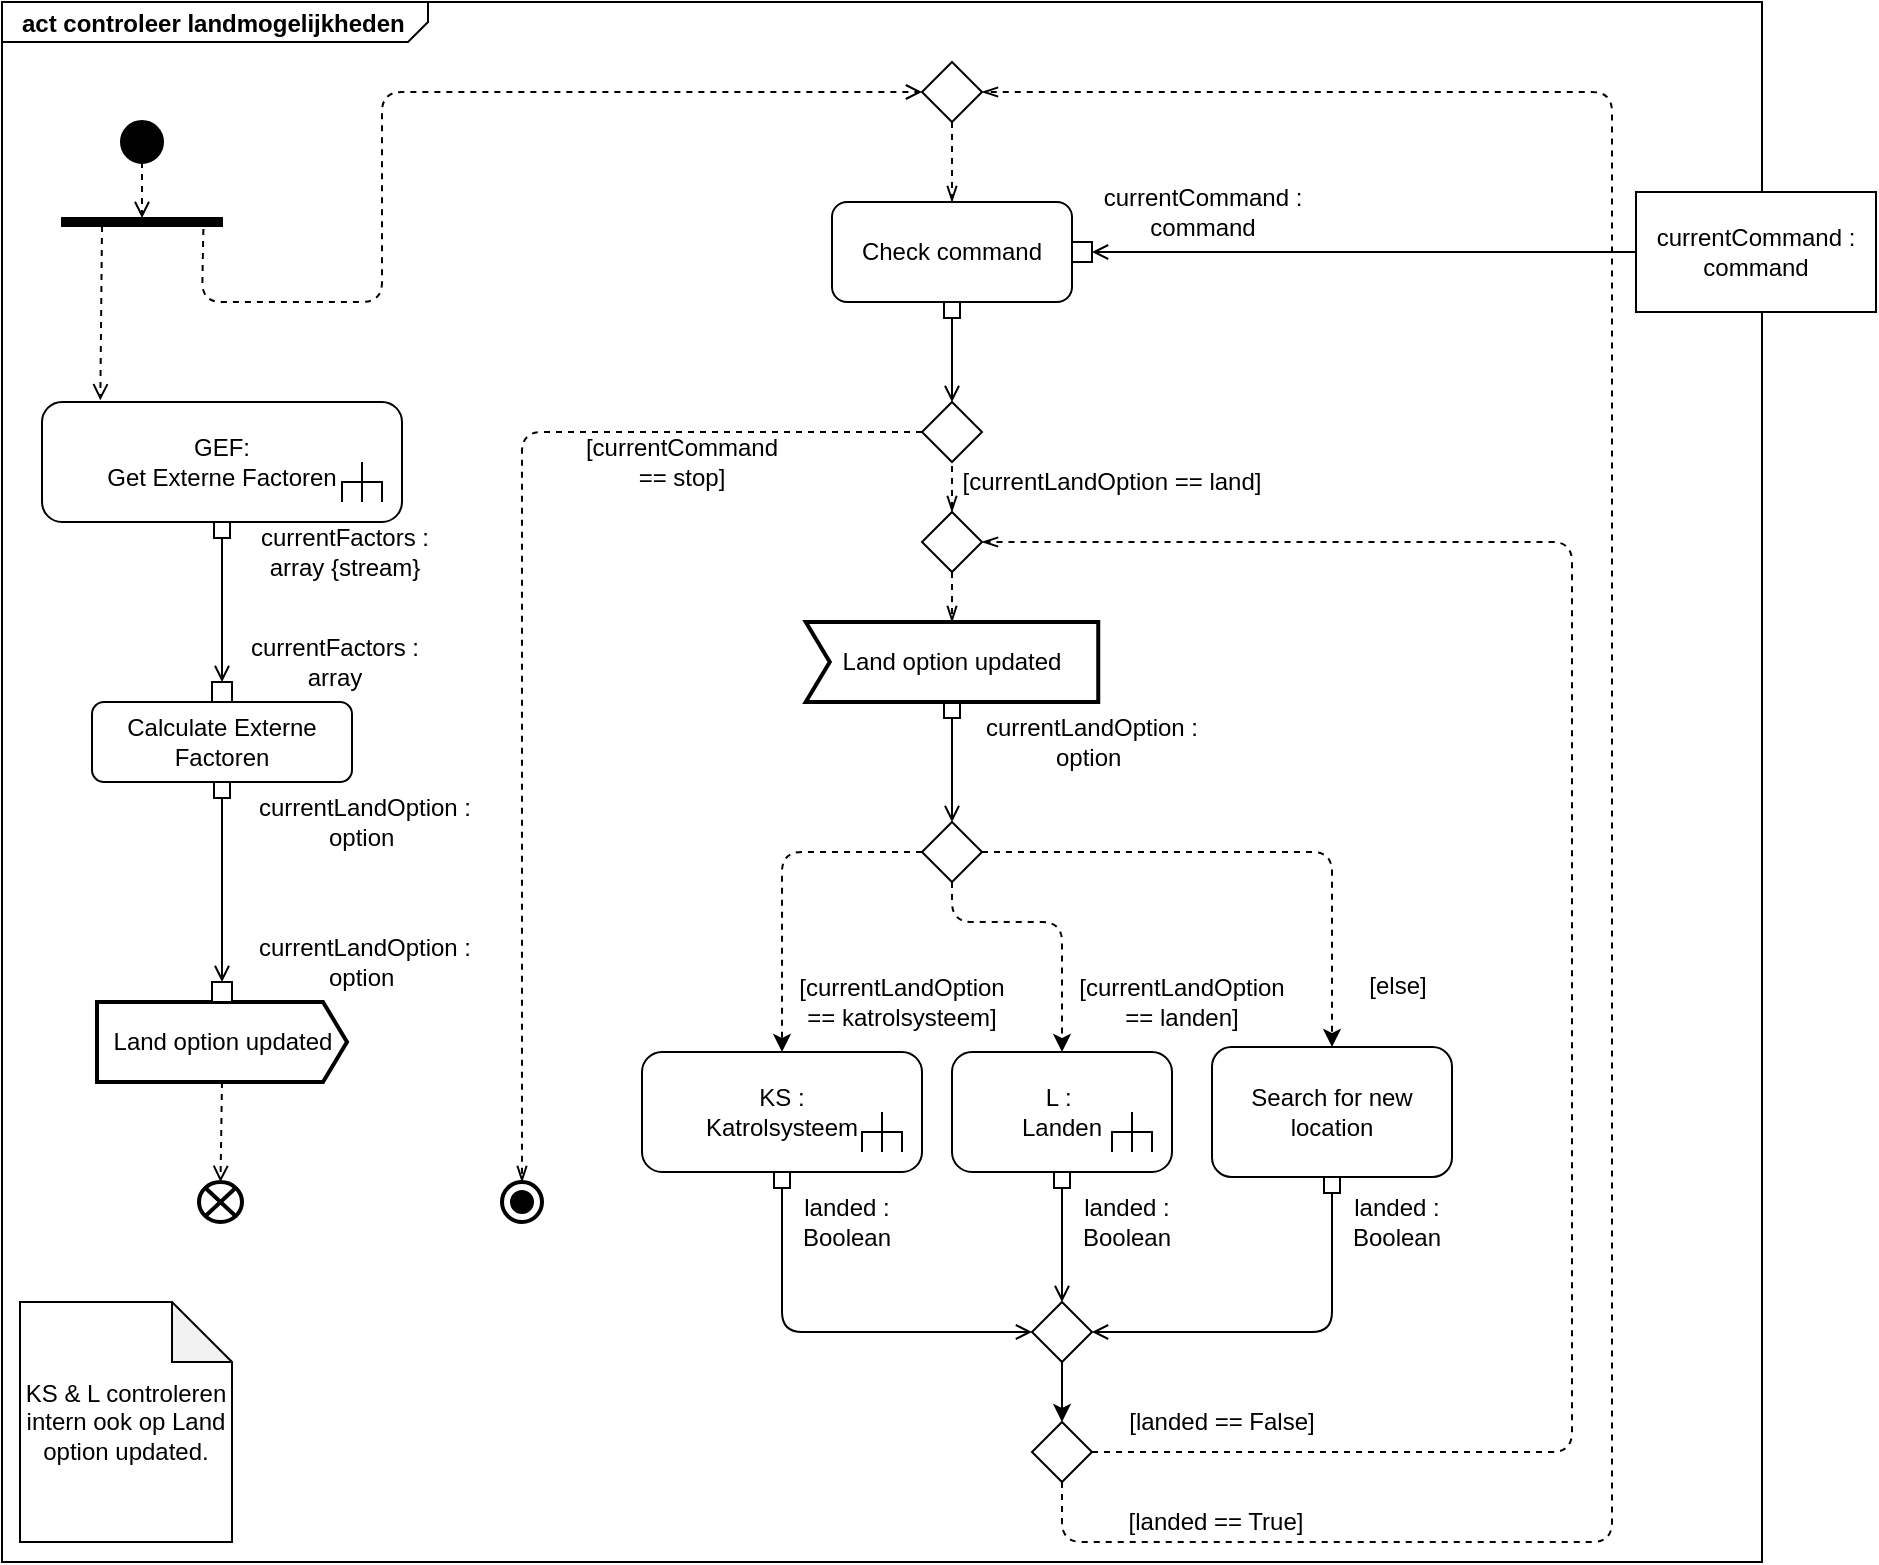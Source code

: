 <mxfile version="14.4.4" type="device"><diagram id="Sw8Gd6JHm3DIyOr0U6LG" name="Page-1"><mxGraphModel dx="1422" dy="762" grid="1" gridSize="10" guides="1" tooltips="1" connect="1" arrows="1" fold="1" page="1" pageScale="1" pageWidth="827" pageHeight="1169" math="0" shadow="0"><root><mxCell id="0"/><mxCell id="1" parent="0"/><mxCell id="cA9-kQSIw0lrtpDlKCUT-16" value="&lt;p style=&quot;margin: 0px ; margin-top: 4px ; margin-left: 10px ; text-align: left&quot;&gt;&lt;b&gt;act controleer landmogelijkheden&lt;/b&gt;&lt;/p&gt;" style="html=1;strokeWidth=1;shape=mxgraph.sysml.package;html=1;overflow=fill;whiteSpace=wrap;labelX=213;" vertex="1" parent="1"><mxGeometry x="10" y="10" width="880" height="780" as="geometry"/></mxCell><mxCell id="cA9-kQSIw0lrtpDlKCUT-17" value="" style="shape=ellipse;html=1;fillColor=#000000;strokeWidth=2;verticalLabelPosition=bottom;verticalAlignment=top;perimeter=ellipsePerimeter;" vertex="1" parent="1"><mxGeometry x="70" y="70" width="20" height="20" as="geometry"/></mxCell><mxCell id="cA9-kQSIw0lrtpDlKCUT-18" value="" style="endArrow=open;html=1;endFill=0;exitX=0.5;exitY=1;exitDx=0;exitDy=0;dashed=1;entryX=0;entryY=0.5;entryDx=0;entryDy=0;" edge="1" parent="1" source="cA9-kQSIw0lrtpDlKCUT-17" target="cA9-kQSIw0lrtpDlKCUT-31"><mxGeometry width="50" height="50" relative="1" as="geometry"><mxPoint x="79.41" y="120" as="sourcePoint"/><mxPoint x="79" y="120" as="targetPoint"/></mxGeometry></mxCell><mxCell id="cA9-kQSIw0lrtpDlKCUT-31" value="" style="shape=rect;html=1;fillColor=#000000;verticalLabelPosition=bottom;verticalAlignment=top;rotation=90;" vertex="1" parent="1"><mxGeometry x="78" y="80" width="4" height="80" as="geometry"/></mxCell><mxCell id="cA9-kQSIw0lrtpDlKCUT-37" value="" style="endArrow=open;html=1;endFill=0;exitX=1;exitY=0.75;exitDx=0;exitDy=0;dashed=1;entryX=0.162;entryY=-0.014;entryDx=0;entryDy=0;entryPerimeter=0;" edge="1" parent="1" source="cA9-kQSIw0lrtpDlKCUT-31" target="cA9-kQSIw0lrtpDlKCUT-39"><mxGeometry width="50" height="50" relative="1" as="geometry"><mxPoint x="90.0" y="100" as="sourcePoint"/><mxPoint x="89" y="130" as="targetPoint"/></mxGeometry></mxCell><mxCell id="cA9-kQSIw0lrtpDlKCUT-38" value="" style="endArrow=open;html=1;endFill=0;exitX=-0.125;exitY=0.115;exitDx=0;exitDy=0;dashed=1;exitPerimeter=0;entryX=0;entryY=0.5;entryDx=0;entryDy=0;" edge="1" parent="1" source="cA9-kQSIw0lrtpDlKCUT-31" target="cA9-kQSIw0lrtpDlKCUT-93"><mxGeometry width="50" height="50" relative="1" as="geometry"><mxPoint x="70.0" y="132.0" as="sourcePoint"/><mxPoint x="335" y="190" as="targetPoint"/><Array as="points"><mxPoint x="110" y="160"/><mxPoint x="200" y="160"/><mxPoint x="200" y="55"/></Array></mxGeometry></mxCell><mxCell id="cA9-kQSIw0lrtpDlKCUT-39" value="GEF:&lt;br&gt;Get Externe Factoren" style="html=1;shape=mxgraph.sysml.callBehAct;whiteSpace=wrap;align=center;" vertex="1" parent="1"><mxGeometry x="30" y="210" width="180" height="60" as="geometry"/></mxCell><mxCell id="cA9-kQSIw0lrtpDlKCUT-40" value="" style="endArrow=open;html=1;endFill=0;exitX=0.5;exitY=1;exitDx=0;exitDy=0;exitPerimeter=0;startArrow=box;startFill=0;" edge="1" parent="1" source="cA9-kQSIw0lrtpDlKCUT-42"><mxGeometry width="50" height="50" relative="1" as="geometry"><mxPoint x="100" y="300" as="sourcePoint"/><mxPoint x="120" y="350" as="targetPoint"/></mxGeometry></mxCell><mxCell id="cA9-kQSIw0lrtpDlKCUT-41" value="Calculate Externe Factoren" style="shape=rect;html=1;rounded=1;whiteSpace=wrap;align=center;" vertex="1" parent="1"><mxGeometry x="55" y="360" width="130" height="40" as="geometry"/></mxCell><mxCell id="cA9-kQSIw0lrtpDlKCUT-42" value="" style="rounded=0;whiteSpace=wrap;html=1;" vertex="1" parent="1"><mxGeometry x="115" y="350" width="10" height="10" as="geometry"/></mxCell><mxCell id="cA9-kQSIw0lrtpDlKCUT-43" value="" style="endArrow=open;html=1;endFill=0;exitX=0.5;exitY=1;exitDx=0;exitDy=0;exitPerimeter=0;startArrow=box;startFill=0;" edge="1" parent="1" source="cA9-kQSIw0lrtpDlKCUT-39" target="cA9-kQSIw0lrtpDlKCUT-42"><mxGeometry width="50" height="50" relative="1" as="geometry"><mxPoint x="120" y="270" as="sourcePoint"/><mxPoint x="120" y="350" as="targetPoint"/></mxGeometry></mxCell><mxCell id="cA9-kQSIw0lrtpDlKCUT-44" value="currentFactors : array {stream}" style="text;html=1;strokeColor=none;fillColor=none;align=center;verticalAlign=middle;whiteSpace=wrap;rounded=0;" vertex="1" parent="1"><mxGeometry x="131.5" y="275" width="98.5" height="20" as="geometry"/></mxCell><mxCell id="cA9-kQSIw0lrtpDlKCUT-45" value="currentFactors : array" style="text;html=1;strokeColor=none;fillColor=none;align=center;verticalAlign=middle;whiteSpace=wrap;rounded=0;" vertex="1" parent="1"><mxGeometry x="131.5" y="330" width="88.5" height="20" as="geometry"/></mxCell><mxCell id="cA9-kQSIw0lrtpDlKCUT-46" value="" style="endArrow=open;html=1;endFill=0;exitX=0.5;exitY=1;exitDx=0;exitDy=0;startArrow=box;startFill=0;entryX=0.5;entryY=1;entryDx=0;entryDy=0;" edge="1" parent="1" source="cA9-kQSIw0lrtpDlKCUT-41" target="cA9-kQSIw0lrtpDlKCUT-50"><mxGeometry width="50" height="50" relative="1" as="geometry"><mxPoint x="130" y="280" as="sourcePoint"/><mxPoint x="140" y="530" as="targetPoint"/></mxGeometry></mxCell><mxCell id="cA9-kQSIw0lrtpDlKCUT-49" value="Land option updated" style="html=1;shape=mxgraph.sysml.sendSigAct;strokeWidth=2;whiteSpace=wrap;align=center;" vertex="1" parent="1"><mxGeometry x="57.5" y="510" width="125" height="40" as="geometry"/></mxCell><mxCell id="cA9-kQSIw0lrtpDlKCUT-50" value="" style="rounded=0;whiteSpace=wrap;html=1;direction=west;" vertex="1" parent="1"><mxGeometry x="115" y="500" width="10" height="10" as="geometry"/></mxCell><mxCell id="cA9-kQSIw0lrtpDlKCUT-51" value="" style="html=1;shape=mxgraph.sysml.flowFinal;strokeWidth=2;verticalLabelPosition=bottom;verticalAlignment=top;" vertex="1" parent="1"><mxGeometry x="108.5" y="600" width="21.5" height="20" as="geometry"/></mxCell><mxCell id="cA9-kQSIw0lrtpDlKCUT-52" value="" style="endArrow=open;html=1;endFill=0;dashed=1;entryX=0.5;entryY=0;entryDx=0;entryDy=0;entryPerimeter=0;exitX=0.5;exitY=1;exitDx=0;exitDy=0;exitPerimeter=0;" edge="1" parent="1" source="cA9-kQSIw0lrtpDlKCUT-49" target="cA9-kQSIw0lrtpDlKCUT-51"><mxGeometry width="50" height="50" relative="1" as="geometry"><mxPoint x="127" y="610" as="sourcePoint"/><mxPoint x="69.16" y="219.16" as="targetPoint"/></mxGeometry></mxCell><mxCell id="cA9-kQSIw0lrtpDlKCUT-55" value="currentLandOption : option&amp;nbsp;" style="text;html=1;strokeColor=none;fillColor=none;align=center;verticalAlign=middle;whiteSpace=wrap;rounded=0;" vertex="1" parent="1"><mxGeometry x="131.5" y="410" width="118.5" height="20" as="geometry"/></mxCell><mxCell id="cA9-kQSIw0lrtpDlKCUT-56" value="currentLandOption : option&amp;nbsp;" style="text;html=1;strokeColor=none;fillColor=none;align=center;verticalAlign=middle;whiteSpace=wrap;rounded=0;" vertex="1" parent="1"><mxGeometry x="131.5" y="480" width="118.5" height="20" as="geometry"/></mxCell><mxCell id="cA9-kQSIw0lrtpDlKCUT-97" style="edgeStyle=orthogonalEdgeStyle;rounded=0;orthogonalLoop=1;jettySize=auto;html=1;entryX=0.5;entryY=0;entryDx=0;entryDy=0;dashed=1;startArrow=none;startFill=0;endArrow=openThin;endFill=0;" edge="1" parent="1" target="cA9-kQSIw0lrtpDlKCUT-96"><mxGeometry relative="1" as="geometry"><mxPoint x="485" y="230" as="sourcePoint"/></mxGeometry></mxCell><mxCell id="cA9-kQSIw0lrtpDlKCUT-58" value="Check command" style="shape=rect;html=1;rounded=1;whiteSpace=wrap;align=center;" vertex="1" parent="1"><mxGeometry x="425" y="110" width="120" height="50" as="geometry"/></mxCell><mxCell id="cA9-kQSIw0lrtpDlKCUT-60" value="currentCommand :&lt;br&gt;command" style="rounded=0;whiteSpace=wrap;html=1;" vertex="1" parent="1"><mxGeometry x="827" y="105" width="120" height="60" as="geometry"/></mxCell><mxCell id="cA9-kQSIw0lrtpDlKCUT-61" value="" style="endArrow=open;html=1;endFill=0;exitX=0;exitY=0.5;exitDx=0;exitDy=0;startArrow=none;startFill=0;entryX=1;entryY=0.5;entryDx=0;entryDy=0;" edge="1" parent="1" source="cA9-kQSIw0lrtpDlKCUT-60" target="cA9-kQSIw0lrtpDlKCUT-62"><mxGeometry width="50" height="50" relative="1" as="geometry"><mxPoint x="255" y="280" as="sourcePoint"/><mxPoint x="255" y="360" as="targetPoint"/></mxGeometry></mxCell><mxCell id="cA9-kQSIw0lrtpDlKCUT-62" value="" style="rounded=0;whiteSpace=wrap;html=1;" vertex="1" parent="1"><mxGeometry x="545" y="130" width="10" height="10" as="geometry"/></mxCell><mxCell id="cA9-kQSIw0lrtpDlKCUT-63" value="currentCommand : command" style="text;html=1;strokeColor=none;fillColor=none;align=center;verticalAlign=middle;whiteSpace=wrap;rounded=0;" vertex="1" parent="1"><mxGeometry x="558.13" y="105" width="105" height="20" as="geometry"/></mxCell><mxCell id="cA9-kQSIw0lrtpDlKCUT-65" value="Land option updated" style="html=1;shape=mxgraph.sysml.accEvent;strokeWidth=2;whiteSpace=wrap;align=center;" vertex="1" parent="1"><mxGeometry x="411.88" y="320" width="146.25" height="40" as="geometry"/></mxCell><mxCell id="cA9-kQSIw0lrtpDlKCUT-69" value="" style="rhombus;whiteSpace=wrap;html=1;" vertex="1" parent="1"><mxGeometry x="470" y="420" width="30" height="30" as="geometry"/></mxCell><mxCell id="cA9-kQSIw0lrtpDlKCUT-70" value="" style="endArrow=open;html=1;endFill=0;exitX=0.5;exitY=1;exitDx=0;exitDy=0;exitPerimeter=0;startArrow=box;startFill=0;entryX=0.5;entryY=0;entryDx=0;entryDy=0;" edge="1" parent="1" source="cA9-kQSIw0lrtpDlKCUT-65" target="cA9-kQSIw0lrtpDlKCUT-69"><mxGeometry width="50" height="50" relative="1" as="geometry"><mxPoint x="255" y="280" as="sourcePoint"/><mxPoint x="485" y="410" as="targetPoint"/></mxGeometry></mxCell><mxCell id="cA9-kQSIw0lrtpDlKCUT-71" value="L :&amp;nbsp;&lt;br&gt;Landen" style="html=1;shape=mxgraph.sysml.callBehAct;whiteSpace=wrap;align=center;" vertex="1" parent="1"><mxGeometry x="485" y="535" width="110" height="60" as="geometry"/></mxCell><mxCell id="cA9-kQSIw0lrtpDlKCUT-72" value="KS :&lt;br&gt;Katrolsysteem" style="html=1;shape=mxgraph.sysml.callBehAct;whiteSpace=wrap;align=center;" vertex="1" parent="1"><mxGeometry x="330" y="535" width="140" height="60" as="geometry"/></mxCell><mxCell id="cA9-kQSIw0lrtpDlKCUT-73" value="Search for new location" style="shape=rect;html=1;rounded=1;whiteSpace=wrap;align=center;" vertex="1" parent="1"><mxGeometry x="615" y="532.5" width="120" height="65" as="geometry"/></mxCell><mxCell id="cA9-kQSIw0lrtpDlKCUT-74" value="" style="endArrow=classic;html=1;exitX=0;exitY=0.5;exitDx=0;exitDy=0;entryX=0.5;entryY=0;entryDx=0;entryDy=0;entryPerimeter=0;dashed=1;" edge="1" parent="1" source="cA9-kQSIw0lrtpDlKCUT-69" target="cA9-kQSIw0lrtpDlKCUT-72"><mxGeometry width="50" height="50" relative="1" as="geometry"><mxPoint x="495" y="480" as="sourcePoint"/><mxPoint x="545" y="430" as="targetPoint"/><Array as="points"><mxPoint x="400" y="435"/></Array></mxGeometry></mxCell><mxCell id="cA9-kQSIw0lrtpDlKCUT-75" value="" style="endArrow=classic;html=1;exitX=1;exitY=0.5;exitDx=0;exitDy=0;entryX=0.5;entryY=0;entryDx=0;entryDy=0;dashed=1;" edge="1" parent="1" source="cA9-kQSIw0lrtpDlKCUT-69" target="cA9-kQSIw0lrtpDlKCUT-73"><mxGeometry width="50" height="50" relative="1" as="geometry"><mxPoint x="480" y="445" as="sourcePoint"/><mxPoint x="410" y="545" as="targetPoint"/><Array as="points"><mxPoint x="675" y="435"/></Array></mxGeometry></mxCell><mxCell id="cA9-kQSIw0lrtpDlKCUT-76" value="" style="endArrow=classic;html=1;exitX=0.5;exitY=1;exitDx=0;exitDy=0;entryX=0.5;entryY=0;entryDx=0;entryDy=0;entryPerimeter=0;dashed=1;" edge="1" parent="1" source="cA9-kQSIw0lrtpDlKCUT-69" target="cA9-kQSIw0lrtpDlKCUT-71"><mxGeometry width="50" height="50" relative="1" as="geometry"><mxPoint x="480" y="445" as="sourcePoint"/><mxPoint x="410" y="545" as="targetPoint"/><Array as="points"><mxPoint x="485" y="470"/><mxPoint x="540" y="470"/></Array></mxGeometry></mxCell><mxCell id="cA9-kQSIw0lrtpDlKCUT-77" value="[currentLandOption == katrolsysteem]" style="text;html=1;strokeColor=none;fillColor=none;align=center;verticalAlign=middle;whiteSpace=wrap;rounded=0;" vertex="1" parent="1"><mxGeometry x="405" y="500" width="110" height="20" as="geometry"/></mxCell><mxCell id="cA9-kQSIw0lrtpDlKCUT-79" value="[currentLandOption == landen]" style="text;html=1;strokeColor=none;fillColor=none;align=center;verticalAlign=middle;whiteSpace=wrap;rounded=0;" vertex="1" parent="1"><mxGeometry x="545" y="500" width="110" height="20" as="geometry"/></mxCell><mxCell id="cA9-kQSIw0lrtpDlKCUT-80" value="[else]" style="text;html=1;strokeColor=none;fillColor=none;align=center;verticalAlign=middle;whiteSpace=wrap;rounded=0;" vertex="1" parent="1"><mxGeometry x="687.5" y="492" width="40" height="20" as="geometry"/></mxCell><mxCell id="cA9-kQSIw0lrtpDlKCUT-81" value="" style="rhombus;whiteSpace=wrap;html=1;" vertex="1" parent="1"><mxGeometry x="525" y="660" width="30" height="30" as="geometry"/></mxCell><mxCell id="cA9-kQSIw0lrtpDlKCUT-82" value="" style="endArrow=open;html=1;endFill=0;exitX=0.5;exitY=1;exitDx=0;exitDy=0;exitPerimeter=0;startArrow=box;startFill=0;entryX=0;entryY=0.5;entryDx=0;entryDy=0;" edge="1" parent="1" source="cA9-kQSIw0lrtpDlKCUT-72" target="cA9-kQSIw0lrtpDlKCUT-81"><mxGeometry width="50" height="50" relative="1" as="geometry"><mxPoint x="495.005" y="360" as="sourcePoint"/><mxPoint x="495" y="430" as="targetPoint"/><Array as="points"><mxPoint x="400" y="640"/><mxPoint x="400" y="675"/></Array></mxGeometry></mxCell><mxCell id="cA9-kQSIw0lrtpDlKCUT-84" value="" style="endArrow=open;html=1;endFill=0;exitX=0.5;exitY=1;exitDx=0;exitDy=0;exitPerimeter=0;startArrow=box;startFill=0;entryX=0.5;entryY=0;entryDx=0;entryDy=0;" edge="1" parent="1" source="cA9-kQSIw0lrtpDlKCUT-71" target="cA9-kQSIw0lrtpDlKCUT-81"><mxGeometry width="50" height="50" relative="1" as="geometry"><mxPoint x="410" y="605" as="sourcePoint"/><mxPoint x="535" y="685" as="targetPoint"/><Array as="points"><mxPoint x="540" y="630"/></Array></mxGeometry></mxCell><mxCell id="cA9-kQSIw0lrtpDlKCUT-85" value="" style="endArrow=open;html=1;endFill=0;exitX=0.5;exitY=1;exitDx=0;exitDy=0;startArrow=box;startFill=0;entryX=1;entryY=0.5;entryDx=0;entryDy=0;" edge="1" parent="1" source="cA9-kQSIw0lrtpDlKCUT-73" target="cA9-kQSIw0lrtpDlKCUT-81"><mxGeometry width="50" height="50" relative="1" as="geometry"><mxPoint x="550" y="605" as="sourcePoint"/><mxPoint x="550" y="670" as="targetPoint"/><Array as="points"><mxPoint x="675" y="675"/></Array></mxGeometry></mxCell><mxCell id="cA9-kQSIw0lrtpDlKCUT-92" style="edgeStyle=orthogonalEdgeStyle;rounded=1;orthogonalLoop=1;jettySize=auto;html=1;exitX=0.5;exitY=1;exitDx=0;exitDy=0;startArrow=none;startFill=0;endArrow=openThin;endFill=0;entryX=1;entryY=0.5;entryDx=0;entryDy=0;dashed=1;" edge="1" parent="1" source="cA9-kQSIw0lrtpDlKCUT-86" target="cA9-kQSIw0lrtpDlKCUT-93"><mxGeometry relative="1" as="geometry"><Array as="points"><mxPoint x="540" y="780"/><mxPoint x="815" y="780"/><mxPoint x="815" y="55"/></Array></mxGeometry></mxCell><mxCell id="cA9-kQSIw0lrtpDlKCUT-95" style="edgeStyle=orthogonalEdgeStyle;rounded=1;orthogonalLoop=1;jettySize=auto;html=1;exitX=1;exitY=0.5;exitDx=0;exitDy=0;entryX=1;entryY=0.5;entryDx=0;entryDy=0;dashed=1;startArrow=none;startFill=0;endArrow=openThin;endFill=0;" edge="1" parent="1" source="cA9-kQSIw0lrtpDlKCUT-86" target="cA9-kQSIw0lrtpDlKCUT-96"><mxGeometry relative="1" as="geometry"><Array as="points"><mxPoint x="795" y="735"/><mxPoint x="795" y="280"/></Array></mxGeometry></mxCell><mxCell id="cA9-kQSIw0lrtpDlKCUT-86" value="" style="rhombus;whiteSpace=wrap;html=1;" vertex="1" parent="1"><mxGeometry x="525" y="720" width="30" height="30" as="geometry"/></mxCell><mxCell id="cA9-kQSIw0lrtpDlKCUT-87" value="landed : &lt;br&gt;Boolean" style="text;html=1;strokeColor=none;fillColor=none;align=center;verticalAlign=middle;whiteSpace=wrap;rounded=0;" vertex="1" parent="1"><mxGeometry x="405" y="610" width="55" height="20" as="geometry"/></mxCell><mxCell id="cA9-kQSIw0lrtpDlKCUT-88" value="landed : &lt;br&gt;Boolean" style="text;html=1;strokeColor=none;fillColor=none;align=center;verticalAlign=middle;whiteSpace=wrap;rounded=0;" vertex="1" parent="1"><mxGeometry x="545" y="610" width="55" height="20" as="geometry"/></mxCell><mxCell id="cA9-kQSIw0lrtpDlKCUT-89" value="landed : &lt;br&gt;Boolean" style="text;html=1;strokeColor=none;fillColor=none;align=center;verticalAlign=middle;whiteSpace=wrap;rounded=0;" vertex="1" parent="1"><mxGeometry x="680" y="610" width="55" height="20" as="geometry"/></mxCell><mxCell id="cA9-kQSIw0lrtpDlKCUT-90" value="" style="endArrow=classic;html=1;exitX=0.5;exitY=1;exitDx=0;exitDy=0;" edge="1" parent="1" source="cA9-kQSIw0lrtpDlKCUT-81" target="cA9-kQSIw0lrtpDlKCUT-86"><mxGeometry width="50" height="50" relative="1" as="geometry"><mxPoint x="505" y="680" as="sourcePoint"/><mxPoint x="555" y="630" as="targetPoint"/></mxGeometry></mxCell><mxCell id="cA9-kQSIw0lrtpDlKCUT-99" style="edgeStyle=orthogonalEdgeStyle;rounded=0;orthogonalLoop=1;jettySize=auto;html=1;exitX=0.5;exitY=1;exitDx=0;exitDy=0;entryX=0.5;entryY=0;entryDx=0;entryDy=0;dashed=1;startArrow=none;startFill=0;endArrow=openThin;endFill=0;" edge="1" parent="1" source="cA9-kQSIw0lrtpDlKCUT-93" target="cA9-kQSIw0lrtpDlKCUT-58"><mxGeometry relative="1" as="geometry"/></mxCell><mxCell id="cA9-kQSIw0lrtpDlKCUT-93" value="" style="rhombus;whiteSpace=wrap;html=1;" vertex="1" parent="1"><mxGeometry x="470" y="40" width="30" height="30" as="geometry"/></mxCell><mxCell id="cA9-kQSIw0lrtpDlKCUT-94" value="currentLandOption : option&amp;nbsp;" style="text;html=1;strokeColor=none;fillColor=none;align=center;verticalAlign=middle;whiteSpace=wrap;rounded=0;" vertex="1" parent="1"><mxGeometry x="500" y="370" width="110" height="20" as="geometry"/></mxCell><mxCell id="cA9-kQSIw0lrtpDlKCUT-98" style="edgeStyle=orthogonalEdgeStyle;rounded=0;orthogonalLoop=1;jettySize=auto;html=1;exitX=0.5;exitY=1;exitDx=0;exitDy=0;entryX=0.5;entryY=0;entryDx=0;entryDy=0;entryPerimeter=0;dashed=1;startArrow=none;startFill=0;endArrow=openThin;endFill=0;" edge="1" parent="1" source="cA9-kQSIw0lrtpDlKCUT-96" target="cA9-kQSIw0lrtpDlKCUT-65"><mxGeometry relative="1" as="geometry"/></mxCell><mxCell id="cA9-kQSIw0lrtpDlKCUT-96" value="" style="rhombus;whiteSpace=wrap;html=1;" vertex="1" parent="1"><mxGeometry x="470" y="265" width="30" height="30" as="geometry"/></mxCell><mxCell id="cA9-kQSIw0lrtpDlKCUT-100" value="[landed == False]" style="text;html=1;strokeColor=none;fillColor=none;align=center;verticalAlign=middle;whiteSpace=wrap;rounded=0;" vertex="1" parent="1"><mxGeometry x="565" y="710" width="110" height="20" as="geometry"/></mxCell><mxCell id="cA9-kQSIw0lrtpDlKCUT-101" value="[landed == True]" style="text;html=1;strokeColor=none;fillColor=none;align=center;verticalAlign=middle;whiteSpace=wrap;rounded=0;" vertex="1" parent="1"><mxGeometry x="567" y="760" width="100" height="20" as="geometry"/></mxCell><mxCell id="cA9-kQSIw0lrtpDlKCUT-102" value="KS &amp;amp; L controleren intern ook op Land option updated." style="shape=note;whiteSpace=wrap;html=1;backgroundOutline=1;darkOpacity=0.05;" vertex="1" parent="1"><mxGeometry x="19" y="660" width="106" height="120" as="geometry"/></mxCell><mxCell id="cA9-kQSIw0lrtpDlKCUT-110" style="edgeStyle=orthogonalEdgeStyle;rounded=1;orthogonalLoop=1;jettySize=auto;html=1;exitX=0;exitY=0.5;exitDx=0;exitDy=0;entryX=0.5;entryY=0;entryDx=0;entryDy=0;entryPerimeter=0;dashed=1;startArrow=none;startFill=0;endArrow=openThin;endFill=0;" edge="1" parent="1" source="cA9-kQSIw0lrtpDlKCUT-103" target="cA9-kQSIw0lrtpDlKCUT-108"><mxGeometry relative="1" as="geometry"><Array as="points"><mxPoint x="270" y="225"/></Array></mxGeometry></mxCell><mxCell id="cA9-kQSIw0lrtpDlKCUT-103" value="" style="rhombus;whiteSpace=wrap;html=1;" vertex="1" parent="1"><mxGeometry x="470" y="210" width="30" height="30" as="geometry"/></mxCell><mxCell id="cA9-kQSIw0lrtpDlKCUT-107" value="" style="endArrow=open;html=1;endFill=0;exitX=0.5;exitY=1;exitDx=0;exitDy=0;startArrow=box;startFill=0;entryX=0.5;entryY=0;entryDx=0;entryDy=0;" edge="1" parent="1" source="cA9-kQSIw0lrtpDlKCUT-58" target="cA9-kQSIw0lrtpDlKCUT-103"><mxGeometry width="50" height="50" relative="1" as="geometry"><mxPoint x="130" y="280" as="sourcePoint"/><mxPoint x="130" y="360" as="targetPoint"/></mxGeometry></mxCell><mxCell id="cA9-kQSIw0lrtpDlKCUT-108" value="" style="html=1;shape=mxgraph.sysml.actFinal;strokeWidth=2;verticalLabelPosition=bottom;verticalAlignment=top;" vertex="1" parent="1"><mxGeometry x="260" y="600" width="20" height="20" as="geometry"/></mxCell><mxCell id="cA9-kQSIw0lrtpDlKCUT-111" value="[currentCommand == stop]" style="text;html=1;strokeColor=none;fillColor=none;align=center;verticalAlign=middle;whiteSpace=wrap;rounded=0;" vertex="1" parent="1"><mxGeometry x="295" y="230" width="110" height="20" as="geometry"/></mxCell><mxCell id="cA9-kQSIw0lrtpDlKCUT-112" value="[currentLandOption == land]" style="text;html=1;strokeColor=none;fillColor=none;align=center;verticalAlign=middle;whiteSpace=wrap;rounded=0;" vertex="1" parent="1"><mxGeometry x="485" y="240" width="160" height="20" as="geometry"/></mxCell></root></mxGraphModel></diagram></mxfile>